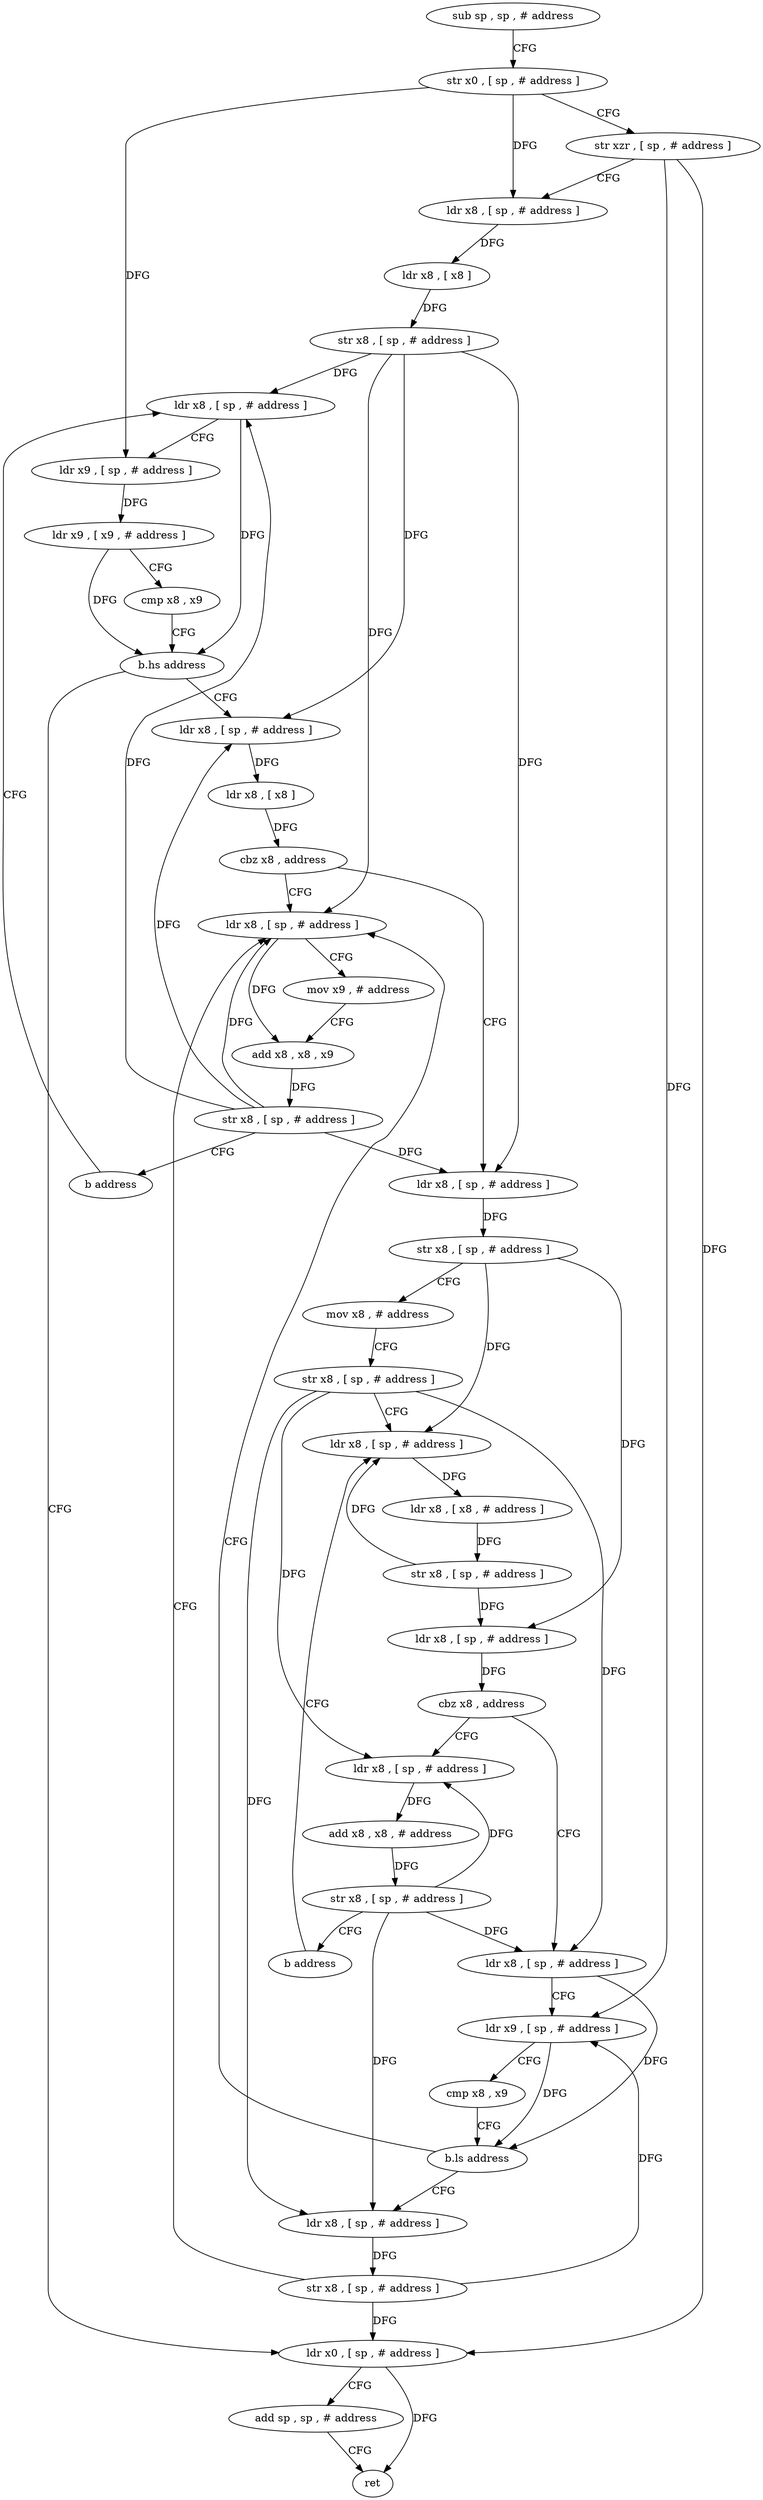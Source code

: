 digraph "func" {
"4231764" [label = "sub sp , sp , # address" ]
"4231768" [label = "str x0 , [ sp , # address ]" ]
"4231772" [label = "str xzr , [ sp , # address ]" ]
"4231776" [label = "ldr x8 , [ sp , # address ]" ]
"4231780" [label = "ldr x8 , [ x8 ]" ]
"4231784" [label = "str x8 , [ sp , # address ]" ]
"4231788" [label = "ldr x8 , [ sp , # address ]" ]
"4231916" [label = "ldr x0 , [ sp , # address ]" ]
"4231920" [label = "add sp , sp , # address" ]
"4231924" [label = "ret" ]
"4231808" [label = "ldr x8 , [ sp , # address ]" ]
"4231812" [label = "ldr x8 , [ x8 ]" ]
"4231816" [label = "cbz x8 , address" ]
"4231896" [label = "ldr x8 , [ sp , # address ]" ]
"4231820" [label = "ldr x8 , [ sp , # address ]" ]
"4231900" [label = "mov x9 , # address" ]
"4231904" [label = "add x8 , x8 , x9" ]
"4231908" [label = "str x8 , [ sp , # address ]" ]
"4231912" [label = "b address" ]
"4231824" [label = "str x8 , [ sp , # address ]" ]
"4231828" [label = "mov x8 , # address" ]
"4231832" [label = "str x8 , [ sp , # address ]" ]
"4231836" [label = "ldr x8 , [ sp , # address ]" ]
"4231792" [label = "ldr x9 , [ sp , # address ]" ]
"4231796" [label = "ldr x9 , [ x9 , # address ]" ]
"4231800" [label = "cmp x8 , x9" ]
"4231804" [label = "b.hs address" ]
"4231872" [label = "ldr x8 , [ sp , # address ]" ]
"4231876" [label = "ldr x9 , [ sp , # address ]" ]
"4231880" [label = "cmp x8 , x9" ]
"4231884" [label = "b.ls address" ]
"4231888" [label = "ldr x8 , [ sp , # address ]" ]
"4231856" [label = "ldr x8 , [ sp , # address ]" ]
"4231860" [label = "add x8 , x8 , # address" ]
"4231864" [label = "str x8 , [ sp , # address ]" ]
"4231868" [label = "b address" ]
"4231892" [label = "str x8 , [ sp , # address ]" ]
"4231840" [label = "ldr x8 , [ x8 , # address ]" ]
"4231844" [label = "str x8 , [ sp , # address ]" ]
"4231848" [label = "ldr x8 , [ sp , # address ]" ]
"4231852" [label = "cbz x8 , address" ]
"4231764" -> "4231768" [ label = "CFG" ]
"4231768" -> "4231772" [ label = "CFG" ]
"4231768" -> "4231776" [ label = "DFG" ]
"4231768" -> "4231792" [ label = "DFG" ]
"4231772" -> "4231776" [ label = "CFG" ]
"4231772" -> "4231916" [ label = "DFG" ]
"4231772" -> "4231876" [ label = "DFG" ]
"4231776" -> "4231780" [ label = "DFG" ]
"4231780" -> "4231784" [ label = "DFG" ]
"4231784" -> "4231788" [ label = "DFG" ]
"4231784" -> "4231808" [ label = "DFG" ]
"4231784" -> "4231896" [ label = "DFG" ]
"4231784" -> "4231820" [ label = "DFG" ]
"4231788" -> "4231792" [ label = "CFG" ]
"4231788" -> "4231804" [ label = "DFG" ]
"4231916" -> "4231920" [ label = "CFG" ]
"4231916" -> "4231924" [ label = "DFG" ]
"4231920" -> "4231924" [ label = "CFG" ]
"4231808" -> "4231812" [ label = "DFG" ]
"4231812" -> "4231816" [ label = "DFG" ]
"4231816" -> "4231896" [ label = "CFG" ]
"4231816" -> "4231820" [ label = "CFG" ]
"4231896" -> "4231900" [ label = "CFG" ]
"4231896" -> "4231904" [ label = "DFG" ]
"4231820" -> "4231824" [ label = "DFG" ]
"4231900" -> "4231904" [ label = "CFG" ]
"4231904" -> "4231908" [ label = "DFG" ]
"4231908" -> "4231912" [ label = "CFG" ]
"4231908" -> "4231788" [ label = "DFG" ]
"4231908" -> "4231808" [ label = "DFG" ]
"4231908" -> "4231896" [ label = "DFG" ]
"4231908" -> "4231820" [ label = "DFG" ]
"4231912" -> "4231788" [ label = "CFG" ]
"4231824" -> "4231828" [ label = "CFG" ]
"4231824" -> "4231836" [ label = "DFG" ]
"4231824" -> "4231848" [ label = "DFG" ]
"4231828" -> "4231832" [ label = "CFG" ]
"4231832" -> "4231836" [ label = "CFG" ]
"4231832" -> "4231872" [ label = "DFG" ]
"4231832" -> "4231856" [ label = "DFG" ]
"4231832" -> "4231888" [ label = "DFG" ]
"4231836" -> "4231840" [ label = "DFG" ]
"4231792" -> "4231796" [ label = "DFG" ]
"4231796" -> "4231800" [ label = "CFG" ]
"4231796" -> "4231804" [ label = "DFG" ]
"4231800" -> "4231804" [ label = "CFG" ]
"4231804" -> "4231916" [ label = "CFG" ]
"4231804" -> "4231808" [ label = "CFG" ]
"4231872" -> "4231876" [ label = "CFG" ]
"4231872" -> "4231884" [ label = "DFG" ]
"4231876" -> "4231880" [ label = "CFG" ]
"4231876" -> "4231884" [ label = "DFG" ]
"4231880" -> "4231884" [ label = "CFG" ]
"4231884" -> "4231896" [ label = "CFG" ]
"4231884" -> "4231888" [ label = "CFG" ]
"4231888" -> "4231892" [ label = "DFG" ]
"4231856" -> "4231860" [ label = "DFG" ]
"4231860" -> "4231864" [ label = "DFG" ]
"4231864" -> "4231868" [ label = "CFG" ]
"4231864" -> "4231872" [ label = "DFG" ]
"4231864" -> "4231856" [ label = "DFG" ]
"4231864" -> "4231888" [ label = "DFG" ]
"4231868" -> "4231836" [ label = "CFG" ]
"4231892" -> "4231896" [ label = "CFG" ]
"4231892" -> "4231916" [ label = "DFG" ]
"4231892" -> "4231876" [ label = "DFG" ]
"4231840" -> "4231844" [ label = "DFG" ]
"4231844" -> "4231848" [ label = "DFG" ]
"4231844" -> "4231836" [ label = "DFG" ]
"4231848" -> "4231852" [ label = "DFG" ]
"4231852" -> "4231872" [ label = "CFG" ]
"4231852" -> "4231856" [ label = "CFG" ]
}

